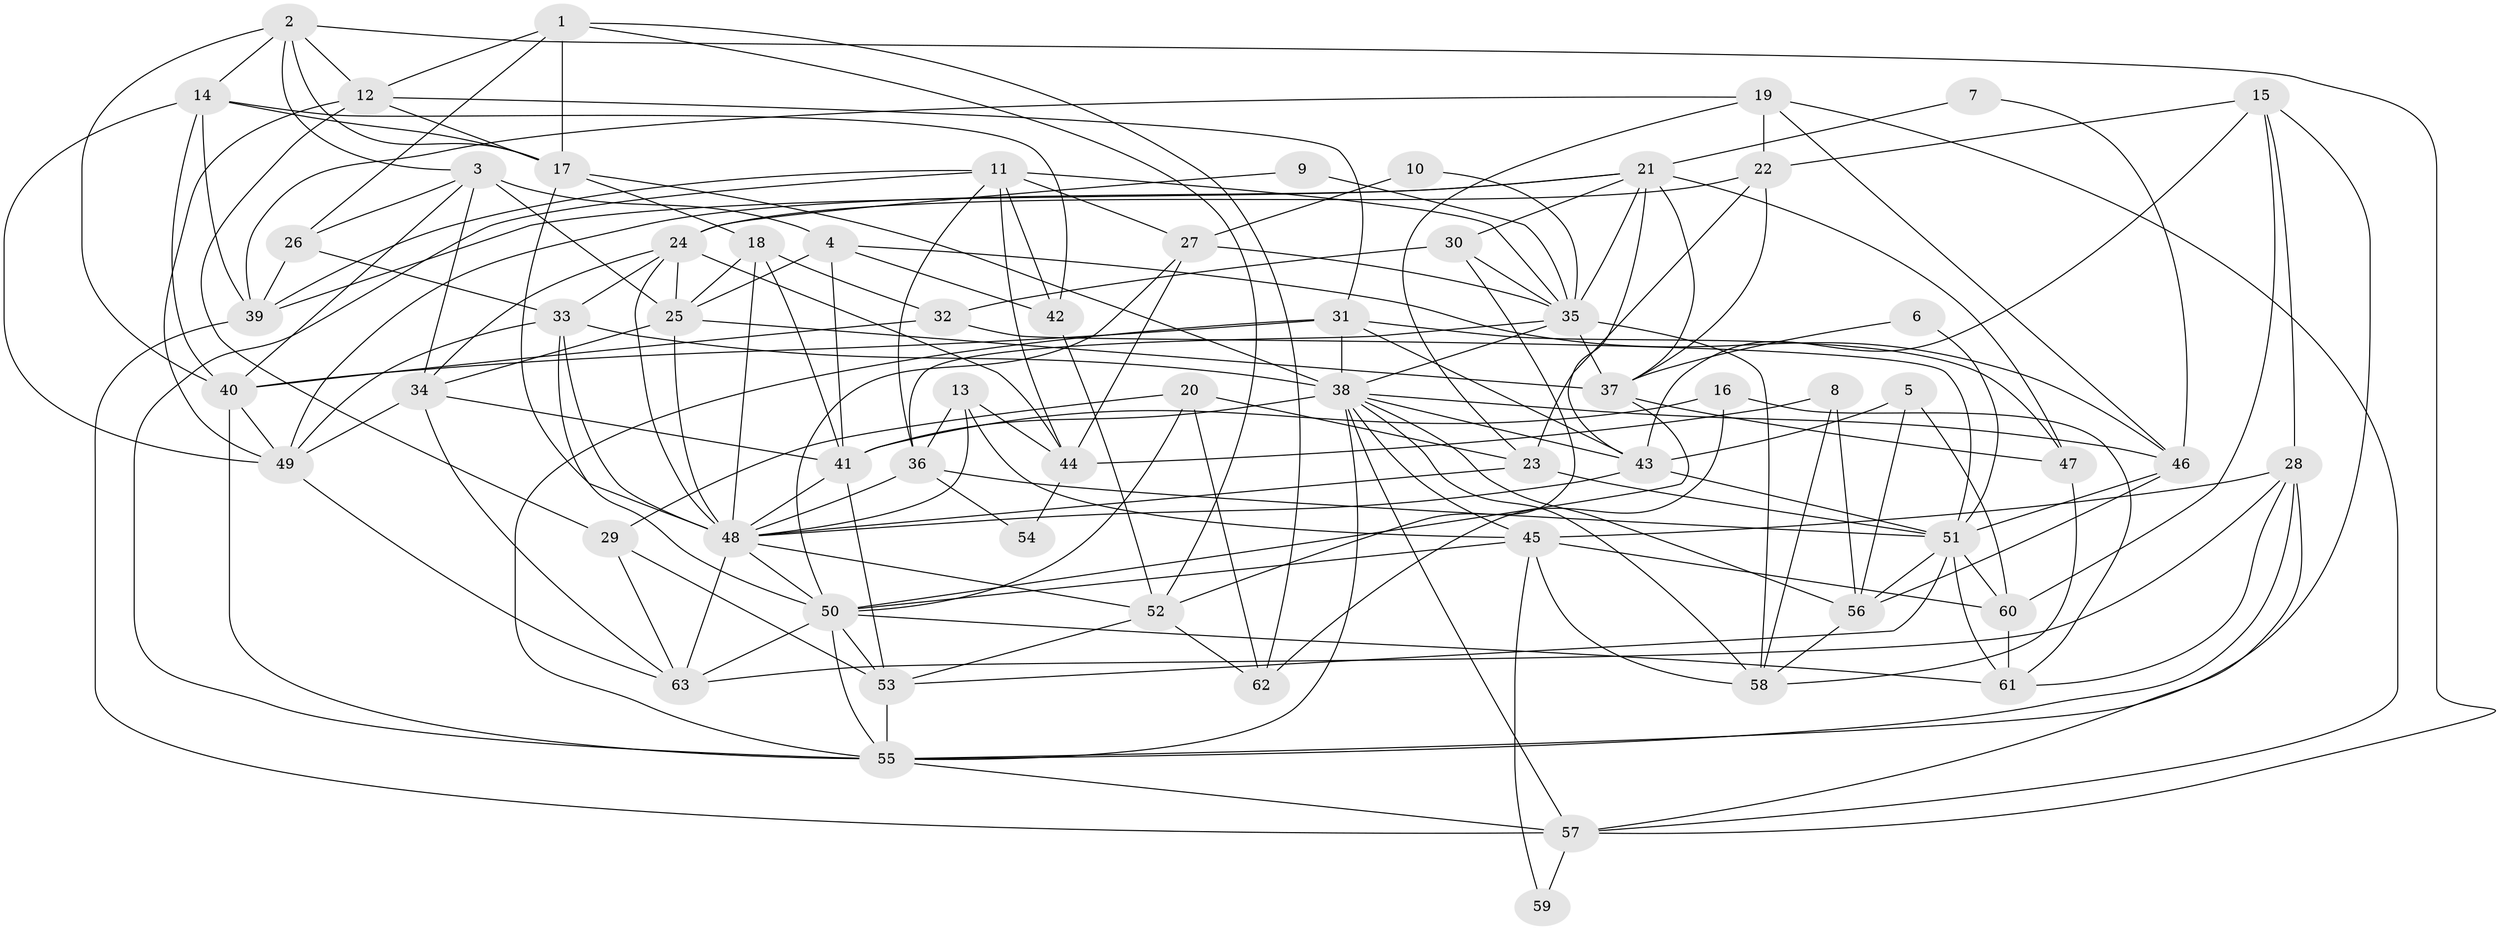 // original degree distribution, {5: 0.168, 3: 0.288, 4: 0.288, 6: 0.104, 2: 0.112, 7: 0.024, 8: 0.016}
// Generated by graph-tools (version 1.1) at 2025/50/03/09/25 03:50:02]
// undirected, 63 vertices, 179 edges
graph export_dot {
graph [start="1"]
  node [color=gray90,style=filled];
  1;
  2;
  3;
  4;
  5;
  6;
  7;
  8;
  9;
  10;
  11;
  12;
  13;
  14;
  15;
  16;
  17;
  18;
  19;
  20;
  21;
  22;
  23;
  24;
  25;
  26;
  27;
  28;
  29;
  30;
  31;
  32;
  33;
  34;
  35;
  36;
  37;
  38;
  39;
  40;
  41;
  42;
  43;
  44;
  45;
  46;
  47;
  48;
  49;
  50;
  51;
  52;
  53;
  54;
  55;
  56;
  57;
  58;
  59;
  60;
  61;
  62;
  63;
  1 -- 12 [weight=1.0];
  1 -- 17 [weight=1.0];
  1 -- 26 [weight=1.0];
  1 -- 52 [weight=1.0];
  1 -- 62 [weight=1.0];
  2 -- 3 [weight=1.0];
  2 -- 12 [weight=1.0];
  2 -- 14 [weight=1.0];
  2 -- 17 [weight=1.0];
  2 -- 40 [weight=1.0];
  2 -- 57 [weight=1.0];
  3 -- 4 [weight=1.0];
  3 -- 25 [weight=1.0];
  3 -- 26 [weight=1.0];
  3 -- 34 [weight=1.0];
  3 -- 40 [weight=1.0];
  4 -- 25 [weight=1.0];
  4 -- 41 [weight=1.0];
  4 -- 42 [weight=1.0];
  4 -- 46 [weight=1.0];
  5 -- 43 [weight=1.0];
  5 -- 56 [weight=1.0];
  5 -- 60 [weight=1.0];
  6 -- 37 [weight=1.0];
  6 -- 51 [weight=1.0];
  7 -- 21 [weight=1.0];
  7 -- 46 [weight=1.0];
  8 -- 44 [weight=1.0];
  8 -- 56 [weight=1.0];
  8 -- 58 [weight=1.0];
  9 -- 24 [weight=1.0];
  9 -- 35 [weight=1.0];
  10 -- 27 [weight=1.0];
  10 -- 35 [weight=1.0];
  11 -- 27 [weight=1.0];
  11 -- 35 [weight=1.0];
  11 -- 36 [weight=1.0];
  11 -- 39 [weight=1.0];
  11 -- 42 [weight=1.0];
  11 -- 44 [weight=1.0];
  11 -- 55 [weight=1.0];
  12 -- 17 [weight=1.0];
  12 -- 29 [weight=1.0];
  12 -- 31 [weight=1.0];
  12 -- 49 [weight=1.0];
  13 -- 36 [weight=1.0];
  13 -- 44 [weight=1.0];
  13 -- 45 [weight=1.0];
  13 -- 48 [weight=1.0];
  14 -- 17 [weight=1.0];
  14 -- 39 [weight=1.0];
  14 -- 40 [weight=1.0];
  14 -- 42 [weight=1.0];
  14 -- 49 [weight=1.0];
  15 -- 22 [weight=1.0];
  15 -- 28 [weight=1.0];
  15 -- 43 [weight=1.0];
  15 -- 55 [weight=1.0];
  15 -- 60 [weight=1.0];
  16 -- 41 [weight=1.0];
  16 -- 61 [weight=1.0];
  16 -- 62 [weight=1.0];
  17 -- 18 [weight=1.0];
  17 -- 38 [weight=1.0];
  17 -- 48 [weight=1.0];
  18 -- 25 [weight=1.0];
  18 -- 32 [weight=1.0];
  18 -- 41 [weight=1.0];
  18 -- 48 [weight=1.0];
  19 -- 22 [weight=1.0];
  19 -- 23 [weight=1.0];
  19 -- 39 [weight=1.0];
  19 -- 46 [weight=1.0];
  19 -- 57 [weight=1.0];
  20 -- 23 [weight=1.0];
  20 -- 29 [weight=1.0];
  20 -- 50 [weight=1.0];
  20 -- 62 [weight=1.0];
  21 -- 30 [weight=1.0];
  21 -- 35 [weight=1.0];
  21 -- 37 [weight=1.0];
  21 -- 39 [weight=1.0];
  21 -- 43 [weight=1.0];
  21 -- 47 [weight=1.0];
  21 -- 49 [weight=1.0];
  22 -- 23 [weight=1.0];
  22 -- 24 [weight=1.0];
  22 -- 37 [weight=1.0];
  23 -- 48 [weight=1.0];
  23 -- 51 [weight=1.0];
  24 -- 25 [weight=1.0];
  24 -- 33 [weight=1.0];
  24 -- 34 [weight=1.0];
  24 -- 44 [weight=1.0];
  24 -- 48 [weight=1.0];
  25 -- 34 [weight=1.0];
  25 -- 37 [weight=1.0];
  25 -- 48 [weight=1.0];
  26 -- 33 [weight=1.0];
  26 -- 39 [weight=1.0];
  27 -- 35 [weight=1.0];
  27 -- 44 [weight=1.0];
  27 -- 50 [weight=2.0];
  28 -- 45 [weight=1.0];
  28 -- 55 [weight=1.0];
  28 -- 57 [weight=1.0];
  28 -- 61 [weight=1.0];
  28 -- 63 [weight=1.0];
  29 -- 53 [weight=1.0];
  29 -- 63 [weight=1.0];
  30 -- 32 [weight=1.0];
  30 -- 35 [weight=1.0];
  30 -- 52 [weight=1.0];
  31 -- 38 [weight=1.0];
  31 -- 40 [weight=1.0];
  31 -- 43 [weight=1.0];
  31 -- 47 [weight=1.0];
  31 -- 55 [weight=1.0];
  32 -- 40 [weight=1.0];
  32 -- 51 [weight=1.0];
  33 -- 38 [weight=1.0];
  33 -- 48 [weight=1.0];
  33 -- 49 [weight=1.0];
  33 -- 50 [weight=1.0];
  34 -- 41 [weight=1.0];
  34 -- 49 [weight=1.0];
  34 -- 63 [weight=1.0];
  35 -- 36 [weight=1.0];
  35 -- 37 [weight=1.0];
  35 -- 38 [weight=1.0];
  35 -- 58 [weight=1.0];
  36 -- 48 [weight=1.0];
  36 -- 51 [weight=2.0];
  36 -- 54 [weight=1.0];
  37 -- 47 [weight=1.0];
  37 -- 50 [weight=1.0];
  38 -- 41 [weight=1.0];
  38 -- 43 [weight=1.0];
  38 -- 45 [weight=1.0];
  38 -- 46 [weight=1.0];
  38 -- 55 [weight=1.0];
  38 -- 56 [weight=1.0];
  38 -- 57 [weight=1.0];
  38 -- 58 [weight=1.0];
  39 -- 57 [weight=1.0];
  40 -- 49 [weight=1.0];
  40 -- 55 [weight=1.0];
  41 -- 48 [weight=1.0];
  41 -- 53 [weight=1.0];
  42 -- 52 [weight=1.0];
  43 -- 48 [weight=1.0];
  43 -- 51 [weight=1.0];
  44 -- 54 [weight=1.0];
  45 -- 50 [weight=1.0];
  45 -- 58 [weight=1.0];
  45 -- 59 [weight=1.0];
  45 -- 60 [weight=1.0];
  46 -- 51 [weight=1.0];
  46 -- 56 [weight=1.0];
  47 -- 58 [weight=1.0];
  48 -- 50 [weight=1.0];
  48 -- 52 [weight=1.0];
  48 -- 63 [weight=1.0];
  49 -- 63 [weight=1.0];
  50 -- 53 [weight=1.0];
  50 -- 55 [weight=1.0];
  50 -- 61 [weight=1.0];
  50 -- 63 [weight=1.0];
  51 -- 53 [weight=1.0];
  51 -- 56 [weight=1.0];
  51 -- 60 [weight=1.0];
  51 -- 61 [weight=1.0];
  52 -- 53 [weight=1.0];
  52 -- 62 [weight=1.0];
  53 -- 55 [weight=1.0];
  55 -- 57 [weight=1.0];
  56 -- 58 [weight=1.0];
  57 -- 59 [weight=1.0];
  60 -- 61 [weight=1.0];
}
